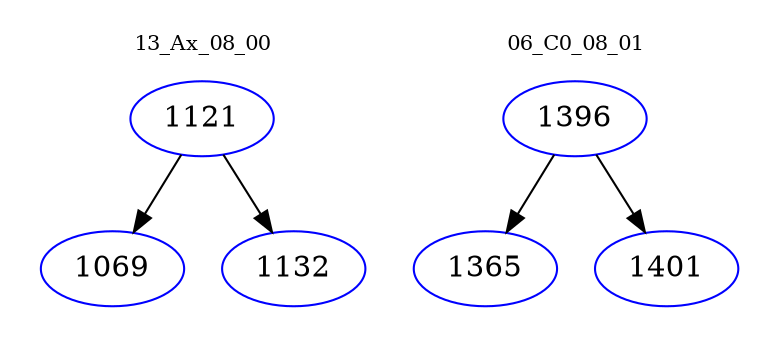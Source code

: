 digraph{
subgraph cluster_0 {
color = white
label = "13_Ax_08_00";
fontsize=10;
T0_1121 [label="1121", color="blue"]
T0_1121 -> T0_1069 [color="black"]
T0_1069 [label="1069", color="blue"]
T0_1121 -> T0_1132 [color="black"]
T0_1132 [label="1132", color="blue"]
}
subgraph cluster_1 {
color = white
label = "06_C0_08_01";
fontsize=10;
T1_1396 [label="1396", color="blue"]
T1_1396 -> T1_1365 [color="black"]
T1_1365 [label="1365", color="blue"]
T1_1396 -> T1_1401 [color="black"]
T1_1401 [label="1401", color="blue"]
}
}
